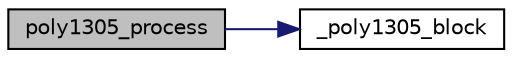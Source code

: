 digraph "poly1305_process"
{
 // LATEX_PDF_SIZE
  edge [fontname="Helvetica",fontsize="10",labelfontname="Helvetica",labelfontsize="10"];
  node [fontname="Helvetica",fontsize="10",shape=record];
  rankdir="LR";
  Node34 [label="poly1305_process",height=0.2,width=0.4,color="black", fillcolor="grey75", style="filled", fontcolor="black",tooltip="Process data through POLY1305."];
  Node34 -> Node35 [color="midnightblue",fontsize="10",style="solid",fontname="Helvetica"];
  Node35 [label="_poly1305_block",height=0.2,width=0.4,color="black", fillcolor="white", style="filled",URL="$poly1305_8c.html#af2b454846eb0342729e1d878e31c5cf6",tooltip=" "];
}
